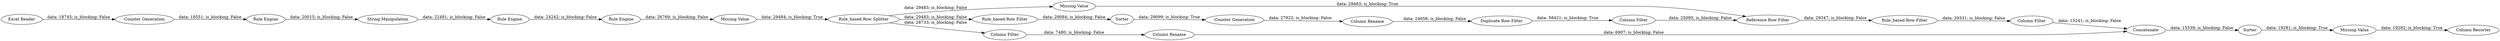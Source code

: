 digraph {
	"-4858468918271367387_14" [label="Column Filter"]
	"-4858468918271367387_20" [label="Column Rename"]
	"-4858468918271367387_15" [label="Missing Value"]
	"-4858468918271367387_23" [label="Missing Value"]
	"-4858468918271367387_7" [label=Sorter]
	"-4858468918271367387_2" [label="Rule Engine"]
	"-4858468918271367387_3" [label="Rule_based Row Splitter"]
	"-4858468918271367387_27" [label="Column Rename"]
	"-4858468918271367387_6" [label="Duplicate Row Filter"]
	"-4858468918271367387_24" [label="Column Resorter"]
	"-4858468918271367387_13" [label="Rule Engine"]
	"-4858468918271367387_19" [label=Concatenate]
	"-4858468918271367387_4" [label="Rule_based Row Filter"]
	"-4858468918271367387_16" [label="Rule_based Row Filter"]
	"-4858468918271367387_5" [label="Missing Value"]
	"-4858468918271367387_21" [label="Column Filter"]
	"-4858468918271367387_25" [label="Rule Engine"]
	"-4858468918271367387_9" [label="Counter Generation"]
	"-4858468918271367387_28" [label="Column Filter"]
	"-4858468918271367387_10" [label="String Manipulation"]
	"-4858468918271367387_1" [label="Excel Reader"]
	"-4858468918271367387_22" [label=Sorter]
	"-4858468918271367387_11" [label="Reference Row Filter"]
	"-4858468918271367387_26" [label="Counter Generation"]
	"-4858468918271367387_2" -> "-4858468918271367387_10" [label="data: 20015; is_blocking: False"]
	"-4858468918271367387_1" -> "-4858468918271367387_9" [label="data: 18745; is_blocking: False"]
	"-4858468918271367387_3" -> "-4858468918271367387_15" [label="data: 29483; is_blocking: False"]
	"-4858468918271367387_19" -> "-4858468918271367387_22" [label="data: 15539; is_blocking: False"]
	"-4858468918271367387_20" -> "-4858468918271367387_19" [label="data: 6907; is_blocking: False"]
	"-4858468918271367387_23" -> "-4858468918271367387_24" [label="data: 19282; is_blocking: True"]
	"-4858468918271367387_14" -> "-4858468918271367387_19" [label="data: 15241; is_blocking: False"]
	"-4858468918271367387_22" -> "-4858468918271367387_23" [label="data: 19281; is_blocking: True"]
	"-4858468918271367387_28" -> "-4858468918271367387_11" [label="data: 25095; is_blocking: False"]
	"-4858468918271367387_9" -> "-4858468918271367387_2" [label="data: 18551; is_blocking: False"]
	"-4858468918271367387_13" -> "-4858468918271367387_25" [label="data: 24242; is_blocking: False"]
	"-4858468918271367387_11" -> "-4858468918271367387_16" [label="data: 29347; is_blocking: False"]
	"-4858468918271367387_4" -> "-4858468918271367387_7" [label="data: 29084; is_blocking: False"]
	"-4858468918271367387_3" -> "-4858468918271367387_21" [label="data: 28733; is_blocking: False"]
	"-4858468918271367387_25" -> "-4858468918271367387_5" [label="data: 26769; is_blocking: False"]
	"-4858468918271367387_5" -> "-4858468918271367387_3" [label="data: 29484; is_blocking: True"]
	"-4858468918271367387_6" -> "-4858468918271367387_28" [label="data: 58421; is_blocking: True"]
	"-4858468918271367387_7" -> "-4858468918271367387_26" [label="data: 29099; is_blocking: True"]
	"-4858468918271367387_10" -> "-4858468918271367387_13" [label="data: 22481; is_blocking: False"]
	"-4858468918271367387_26" -> "-4858468918271367387_27" [label="data: 27922; is_blocking: False"]
	"-4858468918271367387_3" -> "-4858468918271367387_4" [label="data: 29483; is_blocking: False"]
	"-4858468918271367387_15" -> "-4858468918271367387_11" [label="data: 29483; is_blocking: True"]
	"-4858468918271367387_16" -> "-4858468918271367387_14" [label="data: 29331; is_blocking: False"]
	"-4858468918271367387_21" -> "-4858468918271367387_20" [label="data: 7480; is_blocking: False"]
	"-4858468918271367387_27" -> "-4858468918271367387_6" [label="data: 24658; is_blocking: False"]
	rankdir=LR
}

